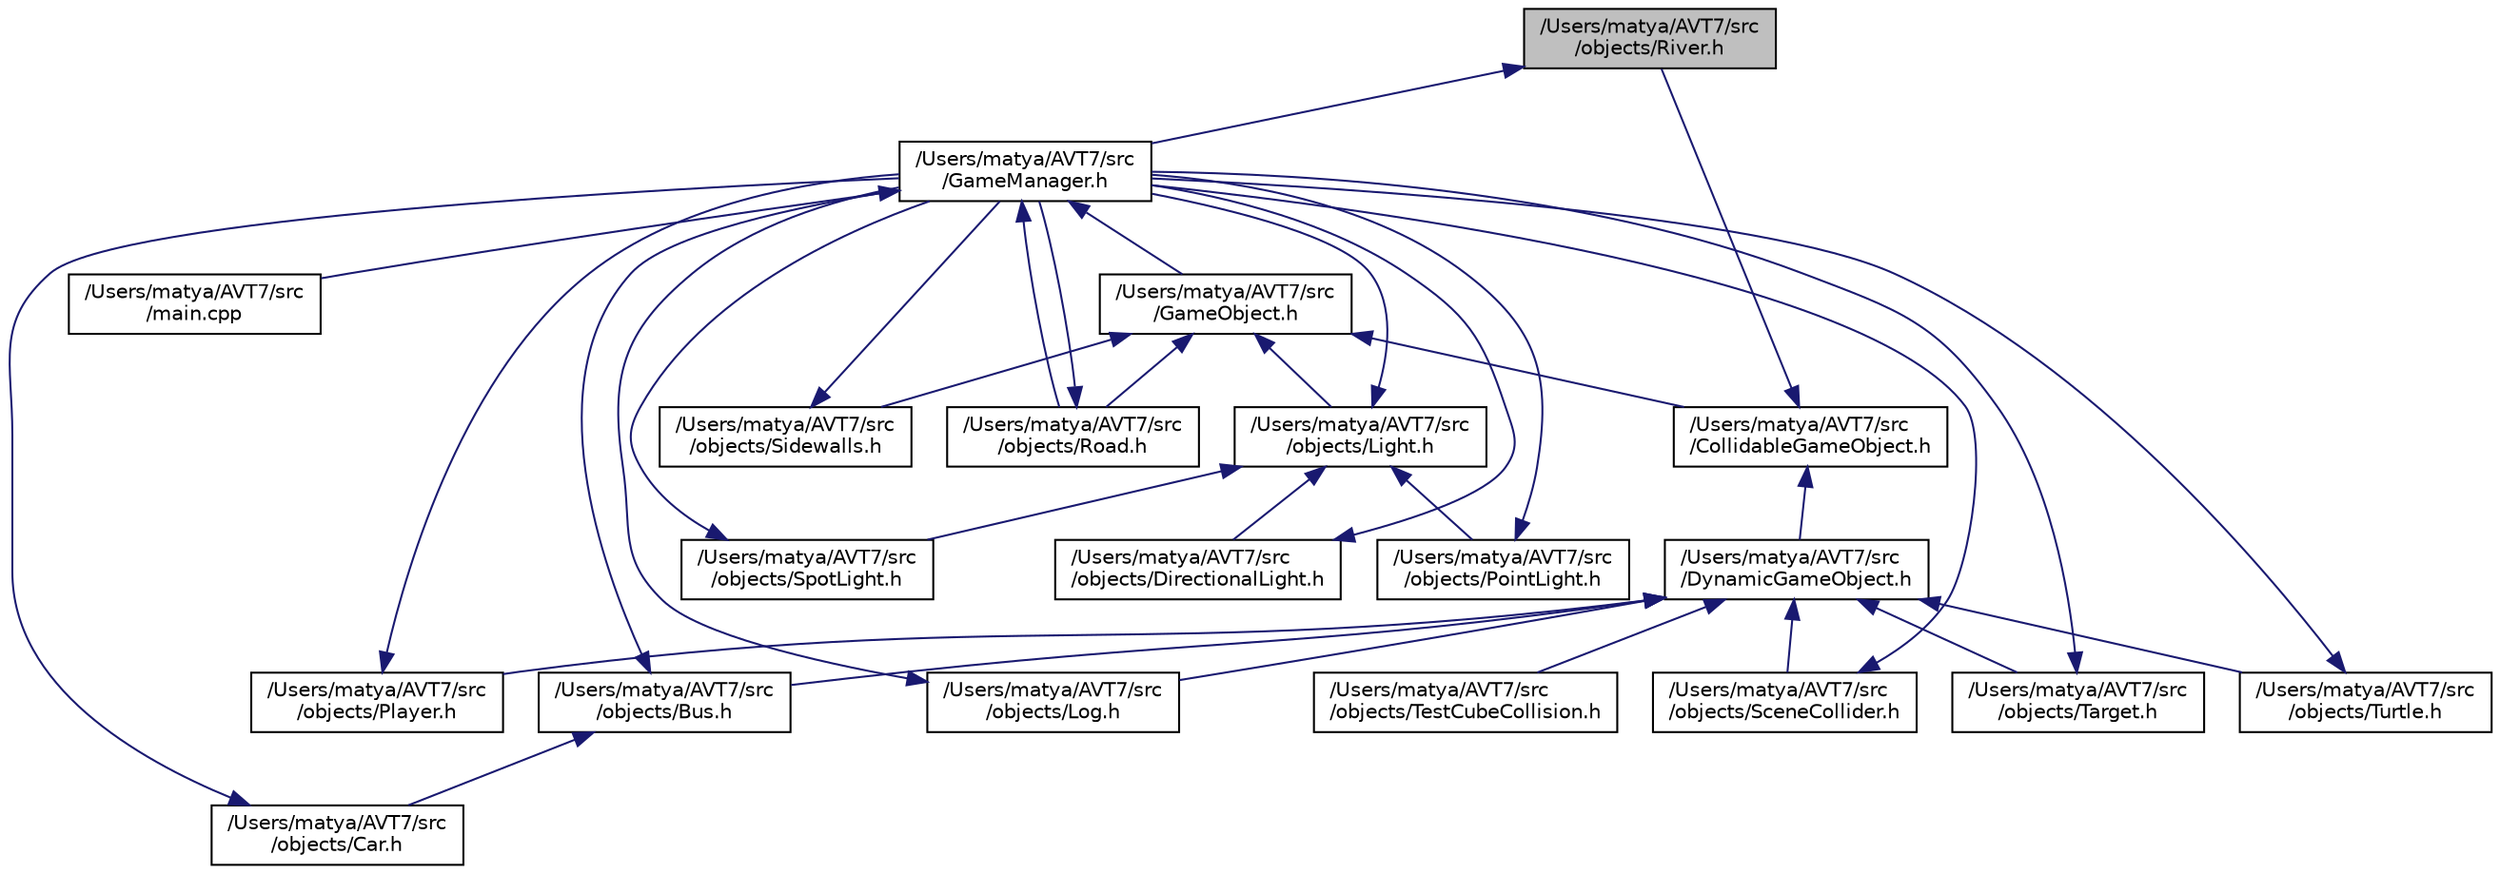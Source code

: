 digraph "/Users/matya/AVT7/src/objects/River.h"
{
  edge [fontname="Helvetica",fontsize="10",labelfontname="Helvetica",labelfontsize="10"];
  node [fontname="Helvetica",fontsize="10",shape=record];
  Node45 [label="/Users/matya/AVT7/src\l/objects/River.h",height=0.2,width=0.4,color="black", fillcolor="grey75", style="filled", fontcolor="black"];
  Node45 -> Node46 [dir="back",color="midnightblue",fontsize="10",style="solid",fontname="Helvetica"];
  Node46 [label="/Users/matya/AVT7/src\l/GameManager.h",height=0.2,width=0.4,color="black", fillcolor="white", style="filled",URL="$_game_manager_8h.html"];
  Node46 -> Node47 [dir="back",color="midnightblue",fontsize="10",style="solid",fontname="Helvetica"];
  Node47 [label="/Users/matya/AVT7/src\l/GameObject.h",height=0.2,width=0.4,color="black", fillcolor="white", style="filled",URL="$_game_object_8h.html"];
  Node47 -> Node48 [dir="back",color="midnightblue",fontsize="10",style="solid",fontname="Helvetica"];
  Node48 [label="/Users/matya/AVT7/src\l/CollidableGameObject.h",height=0.2,width=0.4,color="black", fillcolor="white", style="filled",URL="$_collidable_game_object_8h.html"];
  Node48 -> Node45 [dir="back",color="midnightblue",fontsize="10",style="solid",fontname="Helvetica"];
  Node48 -> Node49 [dir="back",color="midnightblue",fontsize="10",style="solid",fontname="Helvetica"];
  Node49 [label="/Users/matya/AVT7/src\l/DynamicGameObject.h",height=0.2,width=0.4,color="black", fillcolor="white", style="filled",URL="$_dynamic_game_object_8h.html"];
  Node49 -> Node50 [dir="back",color="midnightblue",fontsize="10",style="solid",fontname="Helvetica"];
  Node50 [label="/Users/matya/AVT7/src\l/objects/Player.h",height=0.2,width=0.4,color="black", fillcolor="white", style="filled",URL="$_player_8h.html"];
  Node50 -> Node46 [dir="back",color="midnightblue",fontsize="10",style="solid",fontname="Helvetica"];
  Node49 -> Node51 [dir="back",color="midnightblue",fontsize="10",style="solid",fontname="Helvetica"];
  Node51 [label="/Users/matya/AVT7/src\l/objects/Bus.h",height=0.2,width=0.4,color="black", fillcolor="white", style="filled",URL="$_bus_8h.html"];
  Node51 -> Node46 [dir="back",color="midnightblue",fontsize="10",style="solid",fontname="Helvetica"];
  Node51 -> Node52 [dir="back",color="midnightblue",fontsize="10",style="solid",fontname="Helvetica"];
  Node52 [label="/Users/matya/AVT7/src\l/objects/Car.h",height=0.2,width=0.4,color="black", fillcolor="white", style="filled",URL="$_car_8h.html"];
  Node52 -> Node46 [dir="back",color="midnightblue",fontsize="10",style="solid",fontname="Helvetica"];
  Node49 -> Node53 [dir="back",color="midnightblue",fontsize="10",style="solid",fontname="Helvetica"];
  Node53 [label="/Users/matya/AVT7/src\l/objects/Log.h",height=0.2,width=0.4,color="black", fillcolor="white", style="filled",URL="$_log_8h.html"];
  Node53 -> Node46 [dir="back",color="midnightblue",fontsize="10",style="solid",fontname="Helvetica"];
  Node49 -> Node54 [dir="back",color="midnightblue",fontsize="10",style="solid",fontname="Helvetica"];
  Node54 [label="/Users/matya/AVT7/src\l/objects/SceneCollider.h",height=0.2,width=0.4,color="black", fillcolor="white", style="filled",URL="$_scene_collider_8h.html"];
  Node54 -> Node46 [dir="back",color="midnightblue",fontsize="10",style="solid",fontname="Helvetica"];
  Node49 -> Node55 [dir="back",color="midnightblue",fontsize="10",style="solid",fontname="Helvetica"];
  Node55 [label="/Users/matya/AVT7/src\l/objects/Target.h",height=0.2,width=0.4,color="black", fillcolor="white", style="filled",URL="$_target_8h.html"];
  Node55 -> Node46 [dir="back",color="midnightblue",fontsize="10",style="solid",fontname="Helvetica"];
  Node49 -> Node56 [dir="back",color="midnightblue",fontsize="10",style="solid",fontname="Helvetica"];
  Node56 [label="/Users/matya/AVT7/src\l/objects/Turtle.h",height=0.2,width=0.4,color="black", fillcolor="white", style="filled",URL="$_turtle_8h.html"];
  Node56 -> Node46 [dir="back",color="midnightblue",fontsize="10",style="solid",fontname="Helvetica"];
  Node49 -> Node57 [dir="back",color="midnightblue",fontsize="10",style="solid",fontname="Helvetica"];
  Node57 [label="/Users/matya/AVT7/src\l/objects/TestCubeCollision.h",height=0.2,width=0.4,color="black", fillcolor="white", style="filled",URL="$_test_cube_collision_8h.html"];
  Node47 -> Node58 [dir="back",color="midnightblue",fontsize="10",style="solid",fontname="Helvetica"];
  Node58 [label="/Users/matya/AVT7/src\l/objects/Road.h",height=0.2,width=0.4,color="black", fillcolor="white", style="filled",URL="$_road_8h.html"];
  Node58 -> Node46 [dir="back",color="midnightblue",fontsize="10",style="solid",fontname="Helvetica"];
  Node47 -> Node59 [dir="back",color="midnightblue",fontsize="10",style="solid",fontname="Helvetica"];
  Node59 [label="/Users/matya/AVT7/src\l/objects/Light.h",height=0.2,width=0.4,color="black", fillcolor="white", style="filled",URL="$_light_8h.html"];
  Node59 -> Node46 [dir="back",color="midnightblue",fontsize="10",style="solid",fontname="Helvetica"];
  Node59 -> Node60 [dir="back",color="midnightblue",fontsize="10",style="solid",fontname="Helvetica"];
  Node60 [label="/Users/matya/AVT7/src\l/objects/SpotLight.h",height=0.2,width=0.4,color="black", fillcolor="white", style="filled",URL="$_spot_light_8h.html"];
  Node60 -> Node46 [dir="back",color="midnightblue",fontsize="10",style="solid",fontname="Helvetica"];
  Node59 -> Node61 [dir="back",color="midnightblue",fontsize="10",style="solid",fontname="Helvetica"];
  Node61 [label="/Users/matya/AVT7/src\l/objects/DirectionalLight.h",height=0.2,width=0.4,color="black", fillcolor="white", style="filled",URL="$_directional_light_8h.html"];
  Node61 -> Node46 [dir="back",color="midnightblue",fontsize="10",style="solid",fontname="Helvetica"];
  Node59 -> Node62 [dir="back",color="midnightblue",fontsize="10",style="solid",fontname="Helvetica"];
  Node62 [label="/Users/matya/AVT7/src\l/objects/PointLight.h",height=0.2,width=0.4,color="black", fillcolor="white", style="filled",URL="$_point_light_8h.html"];
  Node62 -> Node46 [dir="back",color="midnightblue",fontsize="10",style="solid",fontname="Helvetica"];
  Node47 -> Node63 [dir="back",color="midnightblue",fontsize="10",style="solid",fontname="Helvetica"];
  Node63 [label="/Users/matya/AVT7/src\l/objects/Sidewalls.h",height=0.2,width=0.4,color="black", fillcolor="white", style="filled",URL="$_sidewalls_8h.html"];
  Node63 -> Node46 [dir="back",color="midnightblue",fontsize="10",style="solid",fontname="Helvetica"];
  Node46 -> Node58 [dir="back",color="midnightblue",fontsize="10",style="solid",fontname="Helvetica"];
  Node46 -> Node64 [dir="back",color="midnightblue",fontsize="10",style="solid",fontname="Helvetica"];
  Node64 [label="/Users/matya/AVT7/src\l/main.cpp",height=0.2,width=0.4,color="black", fillcolor="white", style="filled",URL="$main_8cpp.html"];
}
